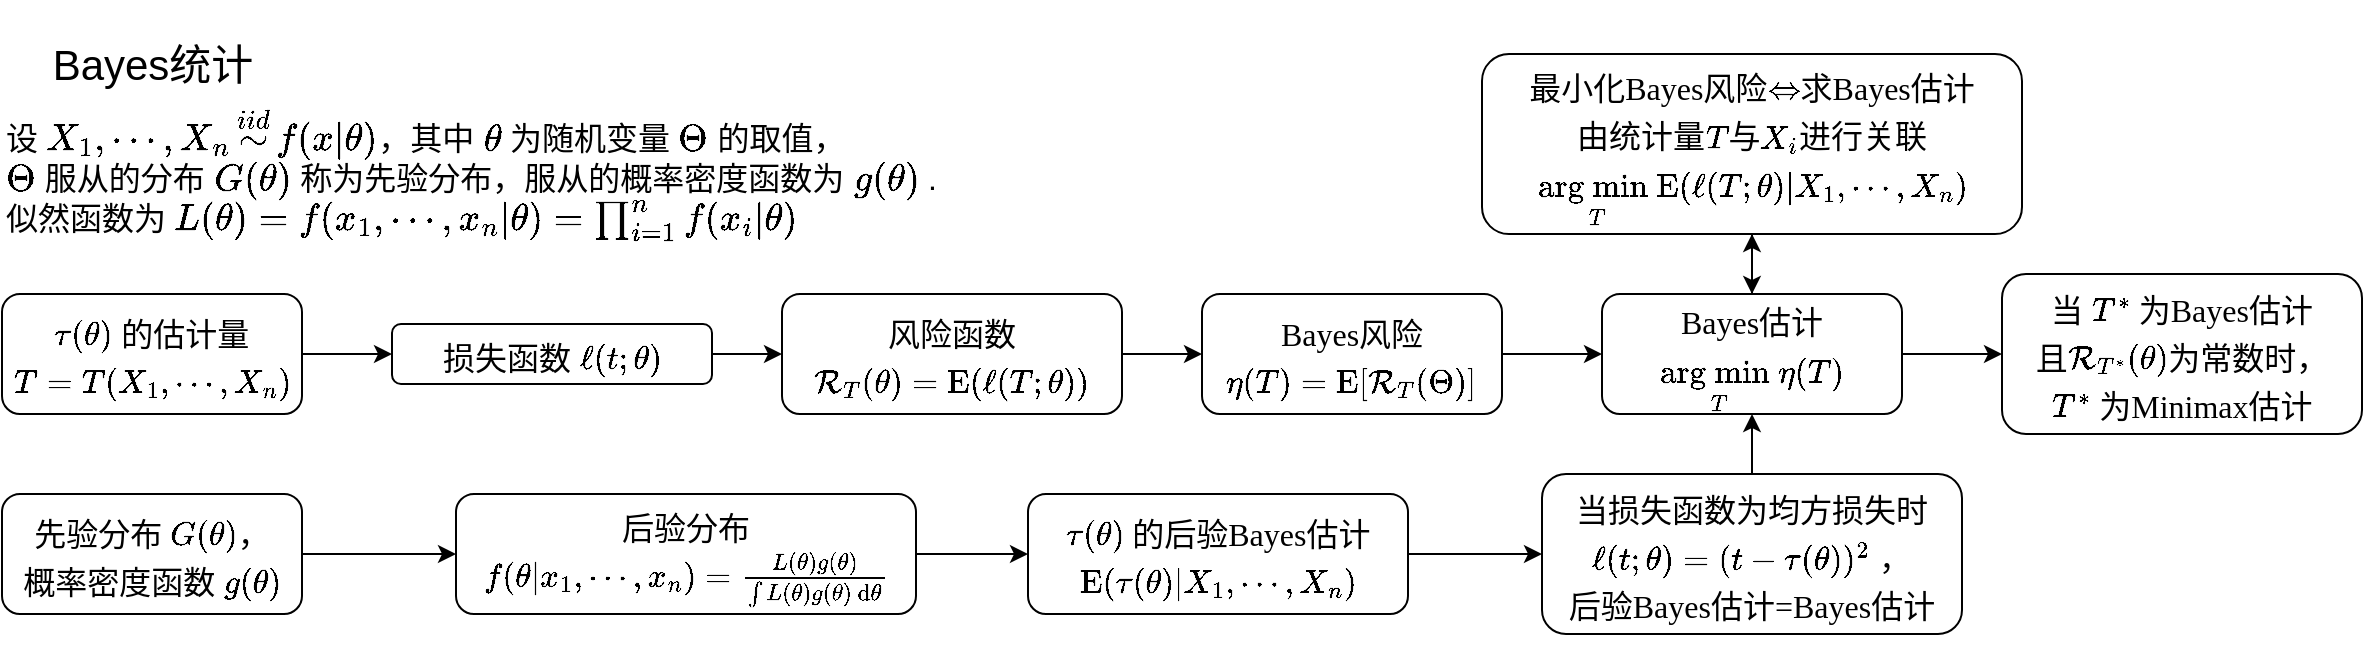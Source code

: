<mxfile version="17.4.2" type="device"><diagram id="HB7vheTie0ahyGKRlYCi" name="第 1 页"><mxGraphModel dx="1038" dy="689" grid="1" gridSize="10" guides="1" tooltips="1" connect="1" arrows="1" fold="1" page="1" pageScale="1" pageWidth="5000" pageHeight="3000" math="1" shadow="0"><root><mxCell id="0"/><mxCell id="1" parent="0"/><mxCell id="Mvq37z51-11HmY-vG4S3-5" value="" style="edgeStyle=orthogonalEdgeStyle;rounded=0;orthogonalLoop=1;jettySize=auto;html=1;" edge="1" parent="1" source="Mvq37z51-11HmY-vG4S3-2" target="Mvq37z51-11HmY-vG4S3-4"><mxGeometry relative="1" as="geometry"/></mxCell><mxCell id="Mvq37z51-11HmY-vG4S3-2" value="&lt;font style=&quot;font-size: 16px&quot;&gt;\(\tau(\theta)\) 的估计量&lt;br&gt;\(T&amp;nbsp; =T(X_1,\cdots,X_n)\)&lt;br&gt;&lt;/font&gt;" style="rounded=1;whiteSpace=wrap;html=1;fontSize=20;fontFamily=Times New Roman;" vertex="1" parent="1"><mxGeometry x="90" y="160" width="150" height="60" as="geometry"/></mxCell><mxCell id="Mvq37z51-11HmY-vG4S3-7" value="" style="edgeStyle=orthogonalEdgeStyle;rounded=0;orthogonalLoop=1;jettySize=auto;html=1;" edge="1" parent="1" source="Mvq37z51-11HmY-vG4S3-4" target="Mvq37z51-11HmY-vG4S3-6"><mxGeometry relative="1" as="geometry"/></mxCell><mxCell id="Mvq37z51-11HmY-vG4S3-4" value="&lt;font style=&quot;font-size: 16px&quot;&gt;损失函数 \(\ell(t;\theta)\)&lt;/font&gt;" style="rounded=1;whiteSpace=wrap;html=1;fontSize=20;fontFamily=Times New Roman;" vertex="1" parent="1"><mxGeometry x="285" y="175" width="160" height="30" as="geometry"/></mxCell><mxCell id="Mvq37z51-11HmY-vG4S3-9" value="" style="edgeStyle=orthogonalEdgeStyle;rounded=0;orthogonalLoop=1;jettySize=auto;html=1;fontSize=16;" edge="1" parent="1" source="Mvq37z51-11HmY-vG4S3-6" target="Mvq37z51-11HmY-vG4S3-8"><mxGeometry relative="1" as="geometry"/></mxCell><mxCell id="Mvq37z51-11HmY-vG4S3-6" value="&lt;font style=&quot;font-size: 16px&quot;&gt;风险函数&lt;br&gt;\(\mathcal{R}_T(\theta)=&lt;br&gt;\text{E}(\ell(T;\theta))\)&lt;/font&gt;" style="rounded=1;whiteSpace=wrap;html=1;fontSize=20;fontFamily=Times New Roman;" vertex="1" parent="1"><mxGeometry x="480" y="160" width="170" height="60" as="geometry"/></mxCell><mxCell id="Mvq37z51-11HmY-vG4S3-11" value="" style="edgeStyle=orthogonalEdgeStyle;rounded=0;orthogonalLoop=1;jettySize=auto;html=1;fontSize=16;" edge="1" parent="1" source="Mvq37z51-11HmY-vG4S3-8" target="Mvq37z51-11HmY-vG4S3-10"><mxGeometry relative="1" as="geometry"/></mxCell><mxCell id="Mvq37z51-11HmY-vG4S3-8" value="&lt;font style=&quot;font-size: 16px&quot;&gt;&lt;font style=&quot;font-size: 16px&quot;&gt;Bayes风险&lt;br&gt;&lt;/font&gt;\(\eta(T)=\text{E}[\mathcal{R}_T(\Theta)]\)&lt;/font&gt;" style="rounded=1;whiteSpace=wrap;html=1;fontSize=20;fontFamily=Times New Roman;" vertex="1" parent="1"><mxGeometry x="690" y="160" width="150" height="60" as="geometry"/></mxCell><mxCell id="Mvq37z51-11HmY-vG4S3-13" value="" style="edgeStyle=orthogonalEdgeStyle;rounded=0;orthogonalLoop=1;jettySize=auto;html=1;fontSize=16;" edge="1" parent="1" source="Mvq37z51-11HmY-vG4S3-10" target="Mvq37z51-11HmY-vG4S3-12"><mxGeometry relative="1" as="geometry"/></mxCell><mxCell id="Mvq37z51-11HmY-vG4S3-26" value="" style="edgeStyle=orthogonalEdgeStyle;rounded=0;orthogonalLoop=1;jettySize=auto;html=1;fontSize=21;fontColor=#000000;" edge="1" parent="1" source="Mvq37z51-11HmY-vG4S3-10" target="Mvq37z51-11HmY-vG4S3-25"><mxGeometry relative="1" as="geometry"/></mxCell><mxCell id="Mvq37z51-11HmY-vG4S3-10" value="&lt;span style=&quot;font-size: 16px&quot;&gt;Bayes估计&lt;br&gt;\(\mathop{\text{arg min }}\limits_{T}\eta(T)\)&lt;br&gt;&lt;/span&gt;" style="rounded=1;whiteSpace=wrap;html=1;fontSize=20;fontFamily=Times New Roman;" vertex="1" parent="1"><mxGeometry x="890" y="160" width="150" height="60" as="geometry"/></mxCell><mxCell id="Mvq37z51-11HmY-vG4S3-14" style="edgeStyle=orthogonalEdgeStyle;rounded=0;orthogonalLoop=1;jettySize=auto;html=1;entryX=0.5;entryY=0;entryDx=0;entryDy=0;fontSize=16;" edge="1" parent="1" source="Mvq37z51-11HmY-vG4S3-12" target="Mvq37z51-11HmY-vG4S3-10"><mxGeometry relative="1" as="geometry"/></mxCell><mxCell id="Mvq37z51-11HmY-vG4S3-12" value="&lt;span style=&quot;font-size: 16px&quot;&gt;最小化Bayes风险\(\Leftrightarrow\)求Bayes估计&lt;br&gt;由统计量\(T\)与\(X_i\)进行关联&lt;br&gt;\(\mathop{\text{arg min }}\limits_{T}\text{E}(\ell(T;\theta)|X_1,\cdots,X_n)\)&lt;br&gt;&lt;/span&gt;" style="rounded=1;whiteSpace=wrap;html=1;fontSize=20;fontFamily=Times New Roman;" vertex="1" parent="1"><mxGeometry x="830" y="40" width="270" height="90" as="geometry"/></mxCell><mxCell id="Mvq37z51-11HmY-vG4S3-15" value="设 \(X_1,\cdots,X_n\mathop{\sim}\limits^{iid}f(x|\theta)\)，其中 \(\theta\) 为随机变量 \(\Theta\) 的取值，&lt;br&gt;\(\Theta\) 服从的分布 \(G(\theta)\) 称为先验分布，服从的概率密度函数为 \(g(\theta)\) .&lt;br&gt;似然函数为 \(L(\theta) = f(x_1,\cdots,x_n|\theta) = \prod_{i=1}^nf(x_i|\theta)\)" style="text;html=1;align=left;verticalAlign=middle;resizable=0;points=[];autosize=1;strokeColor=none;fillColor=none;fontSize=16;" vertex="1" parent="1"><mxGeometry x="90" y="70" width="740" height="60" as="geometry"/></mxCell><mxCell id="Mvq37z51-11HmY-vG4S3-16" value="&lt;font style=&quot;font-size: 21px&quot;&gt;Bayes统计&lt;/font&gt;" style="text;html=1;align=center;verticalAlign=middle;resizable=0;points=[];autosize=1;strokeColor=none;fillColor=none;fontSize=16;" vertex="1" parent="1"><mxGeometry x="105" y="30" width="120" height="30" as="geometry"/></mxCell><mxCell id="Mvq37z51-11HmY-vG4S3-19" value="" style="edgeStyle=orthogonalEdgeStyle;rounded=0;orthogonalLoop=1;jettySize=auto;html=1;fontSize=21;fontColor=#CC0000;" edge="1" parent="1" source="Mvq37z51-11HmY-vG4S3-17" target="Mvq37z51-11HmY-vG4S3-18"><mxGeometry relative="1" as="geometry"/></mxCell><mxCell id="Mvq37z51-11HmY-vG4S3-17" value="&lt;font style=&quot;font-size: 16px&quot;&gt;先验分布 \(G(\theta)\)，&lt;br&gt;概率密度函数 \(g(\theta)\)&lt;br&gt;&lt;/font&gt;" style="rounded=1;whiteSpace=wrap;html=1;fontSize=20;fontFamily=Times New Roman;" vertex="1" parent="1"><mxGeometry x="90" y="260" width="150" height="60" as="geometry"/></mxCell><mxCell id="Mvq37z51-11HmY-vG4S3-21" value="" style="edgeStyle=orthogonalEdgeStyle;rounded=0;orthogonalLoop=1;jettySize=auto;html=1;fontSize=21;fontColor=#CC0000;" edge="1" parent="1" source="Mvq37z51-11HmY-vG4S3-18" target="Mvq37z51-11HmY-vG4S3-20"><mxGeometry relative="1" as="geometry"/></mxCell><mxCell id="Mvq37z51-11HmY-vG4S3-18" value="&lt;font style=&quot;font-size: 16px&quot;&gt;后验分布&lt;br&gt;\(f(\theta|x_1,\cdots,x_n) = \frac{L(\theta)g(\theta)}{\int L(\theta)g(\theta)\,\text{d} \theta}\)&lt;br&gt;&lt;/font&gt;" style="rounded=1;whiteSpace=wrap;html=1;fontSize=20;fontFamily=Times New Roman;" vertex="1" parent="1"><mxGeometry x="317" y="260" width="230" height="60" as="geometry"/></mxCell><mxCell id="Mvq37z51-11HmY-vG4S3-23" value="" style="edgeStyle=orthogonalEdgeStyle;rounded=0;orthogonalLoop=1;jettySize=auto;html=1;fontSize=21;fontColor=#CC0000;" edge="1" parent="1" source="Mvq37z51-11HmY-vG4S3-20" target="Mvq37z51-11HmY-vG4S3-22"><mxGeometry relative="1" as="geometry"/></mxCell><mxCell id="Mvq37z51-11HmY-vG4S3-20" value="&lt;font style=&quot;font-size: 16px&quot;&gt;\(\tau(\theta)\) 的后验Bayes估计&lt;br&gt;\(\text{E}(\tau(\theta)|X_1,\cdots,X_n)\)&lt;br&gt;&lt;/font&gt;" style="rounded=1;whiteSpace=wrap;html=1;fontSize=20;fontFamily=Times New Roman;" vertex="1" parent="1"><mxGeometry x="603" y="260" width="190" height="60" as="geometry"/></mxCell><mxCell id="Mvq37z51-11HmY-vG4S3-24" value="" style="edgeStyle=orthogonalEdgeStyle;rounded=0;orthogonalLoop=1;jettySize=auto;html=1;fontSize=21;fontColor=#CC0000;" edge="1" parent="1" source="Mvq37z51-11HmY-vG4S3-22" target="Mvq37z51-11HmY-vG4S3-10"><mxGeometry relative="1" as="geometry"/></mxCell><mxCell id="Mvq37z51-11HmY-vG4S3-22" value="&lt;font style=&quot;font-size: 16px&quot;&gt;当损失函数为均方损失时&lt;br&gt;\(\ell(t;\theta)=(t-\tau(\theta))^2\) ，&lt;br&gt;后验Bayes估计=Bayes估计&lt;br&gt;&lt;/font&gt;" style="rounded=1;whiteSpace=wrap;html=1;fontSize=20;fontFamily=Times New Roman;" vertex="1" parent="1"><mxGeometry x="860" y="250" width="210" height="80" as="geometry"/></mxCell><mxCell id="Mvq37z51-11HmY-vG4S3-25" value="&lt;span style=&quot;font-size: 16px&quot;&gt;当 \(T^*\) 为Bayes估计&lt;br&gt;且&lt;/span&gt;&lt;span style=&quot;font-size: 16px&quot;&gt;\(\mathcal{R}_{T^*}(\theta)\)为常数时，&lt;/span&gt;&lt;br&gt;&lt;span style=&quot;font-size: 16px&quot;&gt;\(T^*\) 为Minimax估计&lt;/span&gt;" style="rounded=1;whiteSpace=wrap;html=1;fontSize=20;fontFamily=Times New Roman;" vertex="1" parent="1"><mxGeometry x="1090" y="150" width="180" height="80" as="geometry"/></mxCell></root></mxGraphModel></diagram></mxfile>